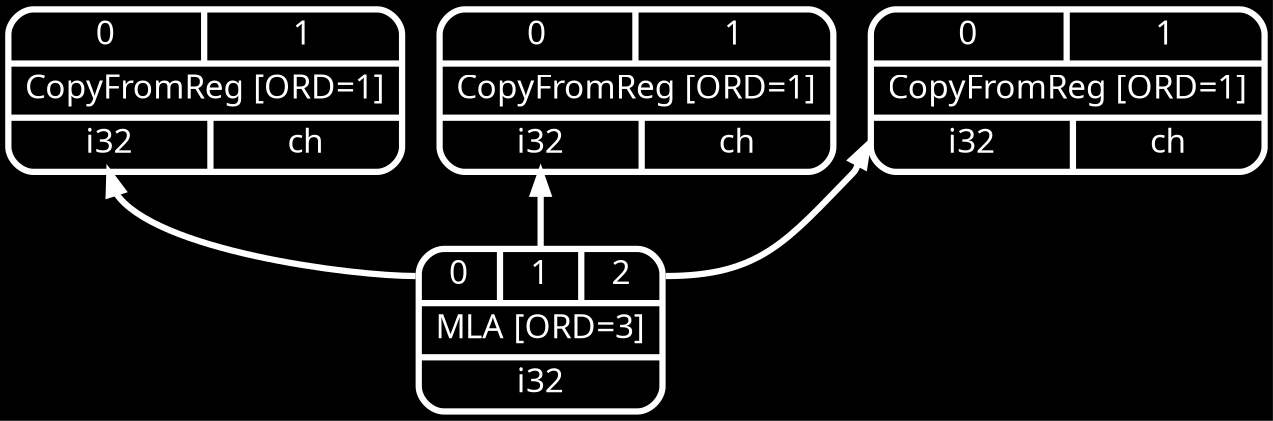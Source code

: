 digraph "scheduler input for foo:entry" {
	rankdir="BT";
	bgcolor="black";

	Node0x3055638 [shape=record,shape=Mrecord,label="{{<s0>0|<s1>1}|CopyFromReg [ORD=1]|{<d0>i32|<d1>ch}}", penwidth=3,color="white",fontname="Calibri",fontsize=16,fontcolor="white"];
	Node0x3055848 [shape=record,shape=Mrecord,label="{{<s0>0|<s1>1}|CopyFromReg [ORD=1]|{<d0>i32|<d1>ch}}", penwidth=3,color="white",fontname="Calibri",fontsize=16,fontcolor="white"];
	Node0x3055a58 [shape=record,shape=Mrecord,label="{{<s0>0|<s1>1}|CopyFromReg [ORD=1]|{<d0>i32|<d1>ch}}", penwidth=3,color="white",fontname="Calibri",fontsize=16,fontcolor="white"];
	Node0x3055c68 [shape=record,shape=Mrecord,label="{{<s0>0|<s1>1|<s2>2}|MLA [ORD=3]|{<d0>i32}}", penwidth=3,color="white",fontname="Calibri",fontsize=16,fontcolor="white"];
	Node0x3055c68:s0 -> Node0x3055638:d0[penwidth=3,color="white",fontname="Calibri",fontsize=16,fontcolor="white"];
	Node0x3055c68:s1 -> Node0x3055848:d0[penwidth=3,color="white",fontname="Calibri",fontsize=16,fontcolor="white"];
	Node0x3055c68:s2 -> Node0x3055a58:d0[penwidth=3,color="white",fontname="Calibri",fontsize=16,fontcolor="white"];
}
